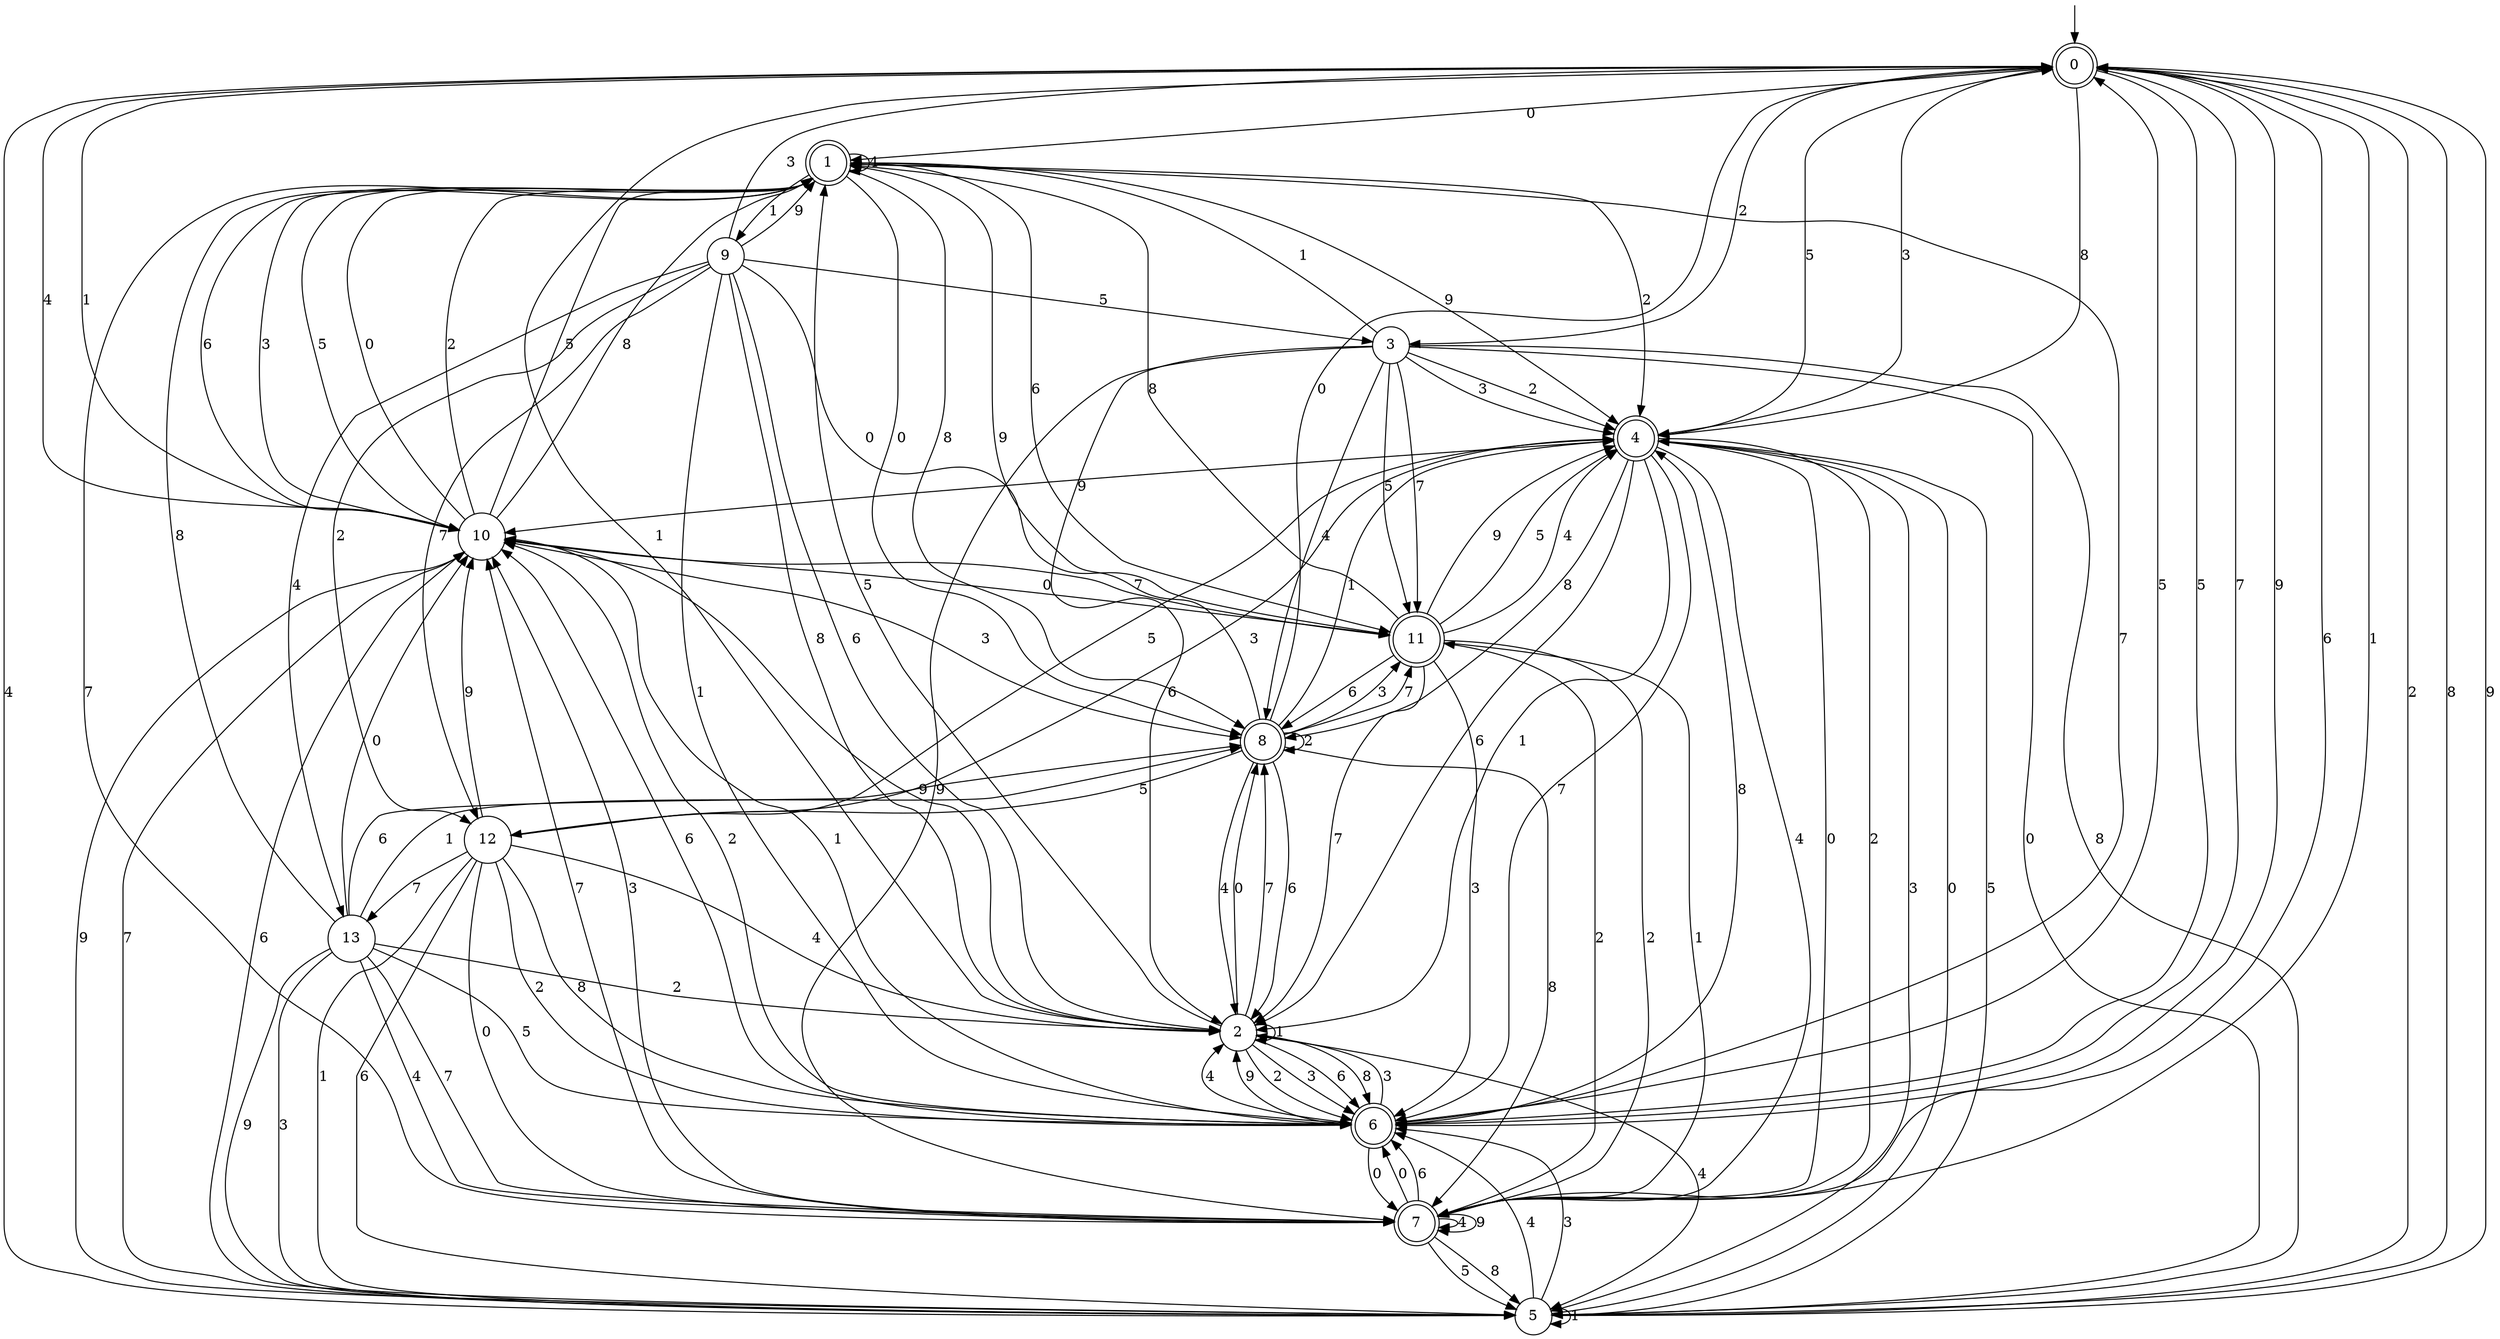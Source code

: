 digraph g {

	s0 [shape="doublecircle" label="0"];
	s1 [shape="doublecircle" label="1"];
	s2 [shape="circle" label="2"];
	s3 [shape="circle" label="3"];
	s4 [shape="doublecircle" label="4"];
	s5 [shape="circle" label="5"];
	s6 [shape="doublecircle" label="6"];
	s7 [shape="doublecircle" label="7"];
	s8 [shape="doublecircle" label="8"];
	s9 [shape="circle" label="9"];
	s10 [shape="circle" label="10"];
	s11 [shape="doublecircle" label="11"];
	s12 [shape="circle" label="12"];
	s13 [shape="circle" label="13"];
	s0 -> s1 [label="0"];
	s0 -> s2 [label="1"];
	s0 -> s3 [label="2"];
	s0 -> s4 [label="3"];
	s0 -> s5 [label="4"];
	s0 -> s6 [label="5"];
	s0 -> s7 [label="6"];
	s0 -> s6 [label="7"];
	s0 -> s4 [label="8"];
	s0 -> s6 [label="9"];
	s1 -> s8 [label="0"];
	s1 -> s9 [label="1"];
	s1 -> s4 [label="2"];
	s1 -> s10 [label="3"];
	s1 -> s1 [label="4"];
	s1 -> s10 [label="5"];
	s1 -> s11 [label="6"];
	s1 -> s7 [label="7"];
	s1 -> s8 [label="8"];
	s1 -> s4 [label="9"];
	s2 -> s8 [label="0"];
	s2 -> s2 [label="1"];
	s2 -> s6 [label="2"];
	s2 -> s6 [label="3"];
	s2 -> s5 [label="4"];
	s2 -> s1 [label="5"];
	s2 -> s6 [label="6"];
	s2 -> s8 [label="7"];
	s2 -> s6 [label="8"];
	s2 -> s10 [label="9"];
	s3 -> s5 [label="0"];
	s3 -> s1 [label="1"];
	s3 -> s4 [label="2"];
	s3 -> s4 [label="3"];
	s3 -> s8 [label="4"];
	s3 -> s11 [label="5"];
	s3 -> s2 [label="6"];
	s3 -> s11 [label="7"];
	s3 -> s5 [label="8"];
	s3 -> s7 [label="9"];
	s4 -> s7 [label="0"];
	s4 -> s2 [label="1"];
	s4 -> s7 [label="2"];
	s4 -> s5 [label="3"];
	s4 -> s7 [label="4"];
	s4 -> s0 [label="5"];
	s4 -> s2 [label="6"];
	s4 -> s6 [label="7"];
	s4 -> s8 [label="8"];
	s4 -> s10 [label="9"];
	s5 -> s4 [label="0"];
	s5 -> s5 [label="1"];
	s5 -> s0 [label="2"];
	s5 -> s6 [label="3"];
	s5 -> s6 [label="4"];
	s5 -> s4 [label="5"];
	s5 -> s10 [label="6"];
	s5 -> s10 [label="7"];
	s5 -> s0 [label="8"];
	s5 -> s0 [label="9"];
	s6 -> s7 [label="0"];
	s6 -> s10 [label="1"];
	s6 -> s10 [label="2"];
	s6 -> s2 [label="3"];
	s6 -> s2 [label="4"];
	s6 -> s0 [label="5"];
	s6 -> s10 [label="6"];
	s6 -> s1 [label="7"];
	s6 -> s4 [label="8"];
	s6 -> s2 [label="9"];
	s7 -> s6 [label="0"];
	s7 -> s0 [label="1"];
	s7 -> s11 [label="2"];
	s7 -> s10 [label="3"];
	s7 -> s7 [label="4"];
	s7 -> s5 [label="5"];
	s7 -> s6 [label="6"];
	s7 -> s10 [label="7"];
	s7 -> s5 [label="8"];
	s7 -> s7 [label="9"];
	s8 -> s0 [label="0"];
	s8 -> s4 [label="1"];
	s8 -> s8 [label="2"];
	s8 -> s11 [label="3"];
	s8 -> s2 [label="4"];
	s8 -> s12 [label="5"];
	s8 -> s2 [label="6"];
	s8 -> s11 [label="7"];
	s8 -> s7 [label="8"];
	s8 -> s1 [label="9"];
	s9 -> s11 [label="0"];
	s9 -> s6 [label="1"];
	s9 -> s12 [label="2"];
	s9 -> s0 [label="3"];
	s9 -> s13 [label="4"];
	s9 -> s3 [label="5"];
	s9 -> s2 [label="6"];
	s9 -> s12 [label="7"];
	s9 -> s2 [label="8"];
	s9 -> s1 [label="9"];
	s10 -> s1 [label="0"];
	s10 -> s0 [label="1"];
	s10 -> s1 [label="2"];
	s10 -> s8 [label="3"];
	s10 -> s0 [label="4"];
	s10 -> s1 [label="5"];
	s10 -> s1 [label="6"];
	s10 -> s11 [label="7"];
	s10 -> s1 [label="8"];
	s10 -> s5 [label="9"];
	s11 -> s10 [label="0"];
	s11 -> s7 [label="1"];
	s11 -> s7 [label="2"];
	s11 -> s6 [label="3"];
	s11 -> s4 [label="4"];
	s11 -> s4 [label="5"];
	s11 -> s8 [label="6"];
	s11 -> s2 [label="7"];
	s11 -> s1 [label="8"];
	s11 -> s4 [label="9"];
	s12 -> s7 [label="0"];
	s12 -> s5 [label="1"];
	s12 -> s6 [label="2"];
	s12 -> s4 [label="3"];
	s12 -> s2 [label="4"];
	s12 -> s4 [label="5"];
	s12 -> s5 [label="6"];
	s12 -> s13 [label="7"];
	s12 -> s6 [label="8"];
	s12 -> s10 [label="9"];
	s13 -> s10 [label="0"];
	s13 -> s8 [label="1"];
	s13 -> s2 [label="2"];
	s13 -> s5 [label="3"];
	s13 -> s7 [label="4"];
	s13 -> s6 [label="5"];
	s13 -> s8 [label="6"];
	s13 -> s7 [label="7"];
	s13 -> s1 [label="8"];
	s13 -> s5 [label="9"];

__start0 [label="" shape="none" width="0" height="0"];
__start0 -> s0;

}
